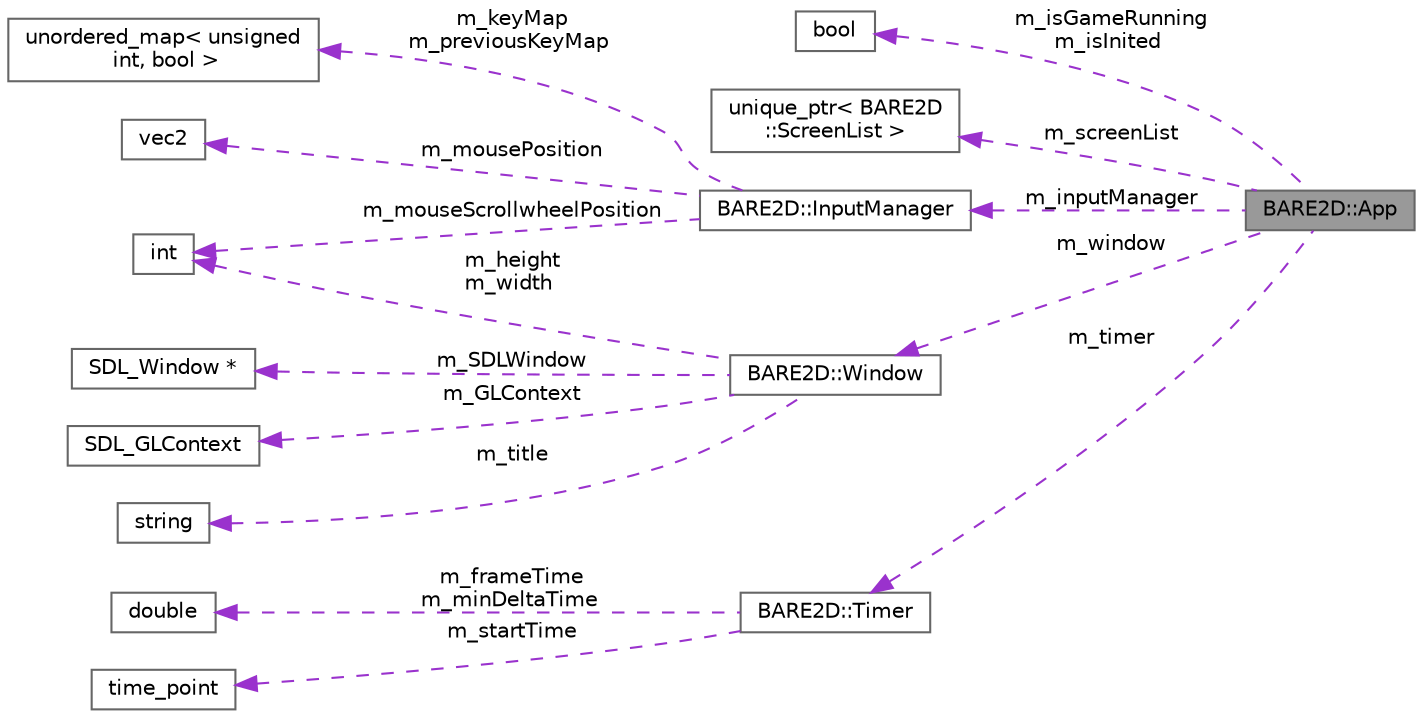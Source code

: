 digraph "BARE2D::App"
{
 // INTERACTIVE_SVG=YES
 // LATEX_PDF_SIZE
  bgcolor="transparent";
  edge [fontname=Helvetica,fontsize=10,labelfontname=Helvetica,labelfontsize=10];
  node [fontname=Helvetica,fontsize=10,shape=box,height=0.2,width=0.4];
  rankdir="LR";
  Node1 [label="BARE2D::App",height=0.2,width=0.4,color="gray40", fillcolor="grey60", style="filled", fontcolor="black",tooltip=" "];
  Node2 -> Node1 [dir="back",color="darkorchid3",style="dashed",label=" m_isGameRunning\nm_isInited" ];
  Node2 [label="bool",height=0.2,width=0.4,color="gray40", fillcolor="white", style="filled",tooltip=" "];
  Node3 -> Node1 [dir="back",color="darkorchid3",style="dashed",label=" m_screenList" ];
  Node3 [label="unique_ptr\< BARE2D\l::ScreenList \>",height=0.2,width=0.4,color="gray40", fillcolor="white", style="filled",tooltip=" "];
  Node4 -> Node1 [dir="back",color="darkorchid3",style="dashed",label=" m_inputManager" ];
  Node4 [label="BARE2D::InputManager",height=0.2,width=0.4,color="gray40", fillcolor="white", style="filled",URL="$class_b_a_r_e2_d_1_1_input_manager.html",tooltip="This is the input manager. It does what you expect! Nearly completely copied from GLEngine,..."];
  Node5 -> Node4 [dir="back",color="darkorchid3",style="dashed",label=" m_keyMap\nm_previousKeyMap" ];
  Node5 [label="unordered_map\< unsigned\l int, bool \>",height=0.2,width=0.4,color="gray40", fillcolor="white", style="filled",tooltip=" "];
  Node6 -> Node4 [dir="back",color="darkorchid3",style="dashed",label=" m_mousePosition" ];
  Node6 [label="vec2",height=0.2,width=0.4,color="gray40", fillcolor="white", style="filled",tooltip=" "];
  Node7 -> Node4 [dir="back",color="darkorchid3",style="dashed",label=" m_mouseScrollwheelPosition" ];
  Node7 [label="int",height=0.2,width=0.4,color="gray40", fillcolor="white", style="filled",tooltip=" "];
  Node8 -> Node1 [dir="back",color="darkorchid3",style="dashed",label=" m_timer" ];
  Node8 [label="BARE2D::Timer",height=0.2,width=0.4,color="gray40", fillcolor="white", style="filled",URL="$class_b_a_r_e2_d_1_1_timer.html",tooltip="Not only does the timer keep track of the current time and delta-times, it can do all the \"fancy\" cal..."];
  Node9 -> Node8 [dir="back",color="darkorchid3",style="dashed",label=" m_frameTime\nm_minDeltaTime" ];
  Node9 [label="double",height=0.2,width=0.4,color="gray40", fillcolor="white", style="filled",tooltip=" "];
  Node10 -> Node8 [dir="back",color="darkorchid3",style="dashed",label=" m_startTime" ];
  Node10 [label="time_point",height=0.2,width=0.4,color="gray40", fillcolor="white", style="filled",tooltip=" "];
  Node11 -> Node1 [dir="back",color="darkorchid3",style="dashed",label=" m_window" ];
  Node11 [label="BARE2D::Window",height=0.2,width=0.4,color="gray40", fillcolor="white", style="filled",URL="$class_b_a_r_e2_d_1_1_window.html",tooltip="It's a graphical window, holds the contexts for GL and SDL."];
  Node12 -> Node11 [dir="back",color="darkorchid3",style="dashed",label=" m_SDLWindow" ];
  Node12 [label="SDL_Window *",height=0.2,width=0.4,color="gray40", fillcolor="white", style="filled",tooltip=" "];
  Node13 -> Node11 [dir="back",color="darkorchid3",style="dashed",label=" m_GLContext" ];
  Node13 [label="SDL_GLContext",height=0.2,width=0.4,color="gray40", fillcolor="white", style="filled",tooltip=" "];
  Node7 -> Node11 [dir="back",color="darkorchid3",style="dashed",label=" m_height\nm_width" ];
  Node14 -> Node11 [dir="back",color="darkorchid3",style="dashed",label=" m_title" ];
  Node14 [label="string",height=0.2,width=0.4,color="gray40", fillcolor="white", style="filled",tooltip=" "];
}

